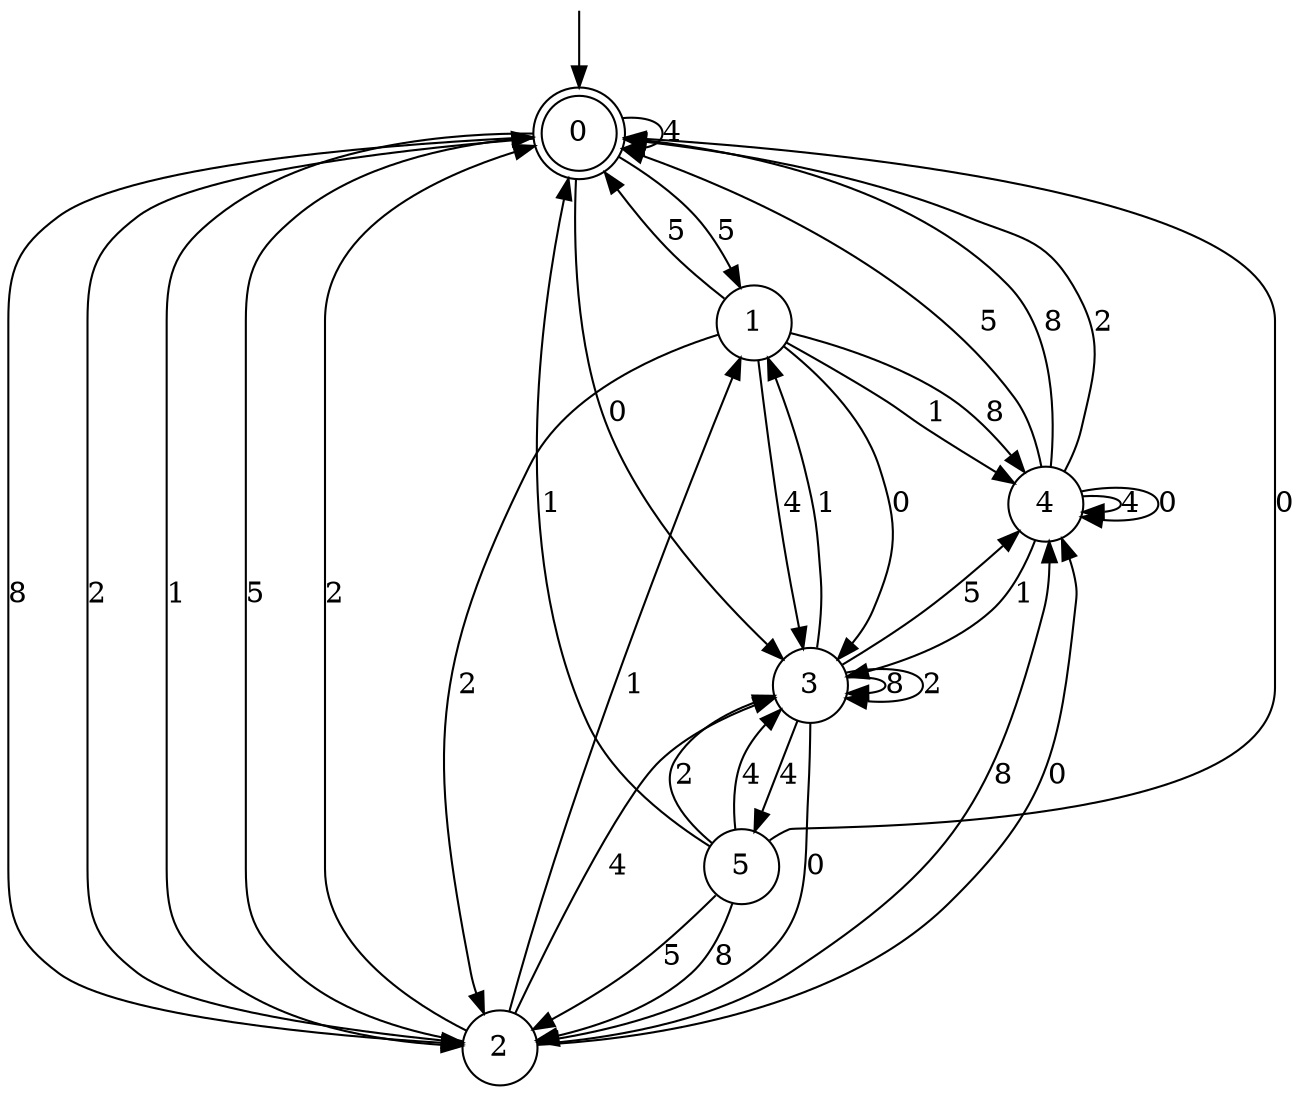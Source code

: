 digraph g {

	s0 [shape="doublecircle" label="0"];
	s1 [shape="circle" label="1"];
	s2 [shape="circle" label="2"];
	s3 [shape="circle" label="3"];
	s4 [shape="circle" label="4"];
	s5 [shape="circle" label="5"];
	s0 -> s1 [label="5"];
	s0 -> s2 [label="8"];
	s0 -> s2 [label="2"];
	s0 -> s0 [label="4"];
	s0 -> s3 [label="0"];
	s0 -> s2 [label="1"];
	s1 -> s0 [label="5"];
	s1 -> s4 [label="8"];
	s1 -> s2 [label="2"];
	s1 -> s3 [label="4"];
	s1 -> s3 [label="0"];
	s1 -> s4 [label="1"];
	s2 -> s0 [label="5"];
	s2 -> s4 [label="8"];
	s2 -> s0 [label="2"];
	s2 -> s3 [label="4"];
	s2 -> s4 [label="0"];
	s2 -> s1 [label="1"];
	s3 -> s4 [label="5"];
	s3 -> s3 [label="8"];
	s3 -> s3 [label="2"];
	s3 -> s5 [label="4"];
	s3 -> s2 [label="0"];
	s3 -> s1 [label="1"];
	s4 -> s0 [label="5"];
	s4 -> s0 [label="8"];
	s4 -> s0 [label="2"];
	s4 -> s4 [label="4"];
	s4 -> s4 [label="0"];
	s4 -> s3 [label="1"];
	s5 -> s2 [label="5"];
	s5 -> s2 [label="8"];
	s5 -> s3 [label="2"];
	s5 -> s3 [label="4"];
	s5 -> s0 [label="0"];
	s5 -> s0 [label="1"];

__start0 [label="" shape="none" width="0" height="0"];
__start0 -> s0;

}
